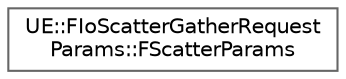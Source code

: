 digraph "Graphical Class Hierarchy"
{
 // INTERACTIVE_SVG=YES
 // LATEX_PDF_SIZE
  bgcolor="transparent";
  edge [fontname=Helvetica,fontsize=10,labelfontname=Helvetica,labelfontsize=10];
  node [fontname=Helvetica,fontsize=10,shape=box,height=0.2,width=0.4];
  rankdir="LR";
  Node0 [id="Node000000",label="UE::FIoScatterGatherRequest\lParams::FScatterParams",height=0.2,width=0.4,color="grey40", fillcolor="white", style="filled",URL="$da/d4e/structUE_1_1FIoScatterGatherRequestParams_1_1FScatterParams.html",tooltip=" "];
}
